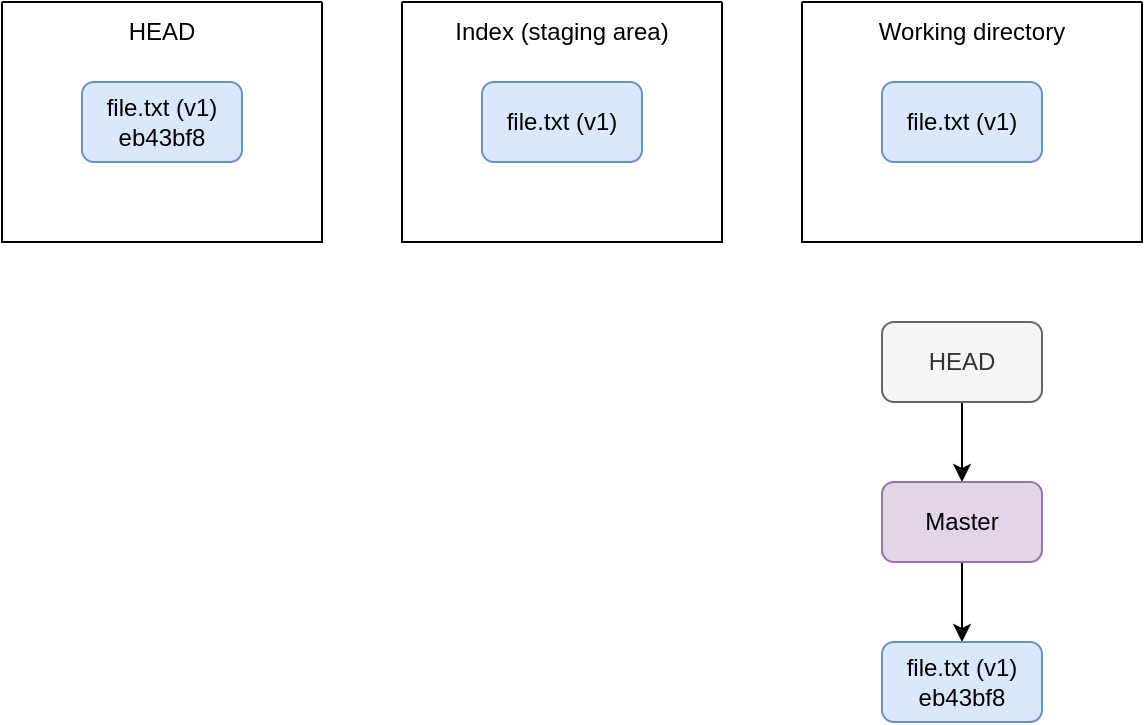 <mxfile version="24.2.5" type="device">
  <diagram id="0Dm5w2m5YU30e-U3Iji7" name="Page-1">
    <mxGraphModel dx="882" dy="578" grid="1" gridSize="10" guides="1" tooltips="1" connect="1" arrows="1" fold="1" page="1" pageScale="1" pageWidth="850" pageHeight="1100" math="0" shadow="0">
      <root>
        <mxCell id="0" />
        <mxCell id="1" parent="0" />
        <mxCell id="YDy96Od6qkfJMvFy68V8-6" value="" style="swimlane;startSize=0;" parent="1" vertex="1">
          <mxGeometry x="40" y="40" width="160" height="120" as="geometry" />
        </mxCell>
        <mxCell id="YDy96Od6qkfJMvFy68V8-7" value="file.txt (v1) eb43bf8" style="rounded=1;whiteSpace=wrap;html=1;fillColor=#dae8fc;strokeColor=#6c8ebf;" parent="YDy96Od6qkfJMvFy68V8-6" vertex="1">
          <mxGeometry x="40" y="40" width="80" height="40" as="geometry" />
        </mxCell>
        <mxCell id="arouEbyd1-Xmre0_9hVQ-3" value="HEAD" style="text;html=1;align=center;verticalAlign=middle;whiteSpace=wrap;rounded=0;" parent="YDy96Od6qkfJMvFy68V8-6" vertex="1">
          <mxGeometry width="160" height="30" as="geometry" />
        </mxCell>
        <mxCell id="YDy96Od6qkfJMvFy68V8-8" value="" style="swimlane;startSize=0;" parent="1" vertex="1">
          <mxGeometry x="240" y="40" width="160" height="120" as="geometry" />
        </mxCell>
        <mxCell id="YDy96Od6qkfJMvFy68V8-9" value="file.txt (v1&lt;span style=&quot;background-color: initial;&quot;&gt;)&lt;/span&gt;" style="rounded=1;whiteSpace=wrap;html=1;fillColor=#dae8fc;strokeColor=#6c8ebf;" parent="YDy96Od6qkfJMvFy68V8-8" vertex="1">
          <mxGeometry x="40" y="40" width="80" height="40" as="geometry" />
        </mxCell>
        <mxCell id="arouEbyd1-Xmre0_9hVQ-2" value="Index (staging area)" style="text;html=1;align=center;verticalAlign=middle;whiteSpace=wrap;rounded=0;" parent="YDy96Od6qkfJMvFy68V8-8" vertex="1">
          <mxGeometry width="160" height="30" as="geometry" />
        </mxCell>
        <mxCell id="YDy96Od6qkfJMvFy68V8-10" value="" style="swimlane;startSize=0;" parent="1" vertex="1">
          <mxGeometry x="440" y="40" width="170" height="120" as="geometry" />
        </mxCell>
        <mxCell id="YDy96Od6qkfJMvFy68V8-11" value="file.txt (v1)" style="rounded=1;whiteSpace=wrap;html=1;fillColor=#dae8fc;strokeColor=#6c8ebf;" parent="YDy96Od6qkfJMvFy68V8-10" vertex="1">
          <mxGeometry x="40" y="40" width="80" height="40" as="geometry" />
        </mxCell>
        <mxCell id="arouEbyd1-Xmre0_9hVQ-1" value="Working directory" style="text;html=1;align=center;verticalAlign=middle;whiteSpace=wrap;rounded=0;" parent="YDy96Od6qkfJMvFy68V8-10" vertex="1">
          <mxGeometry width="170" height="30" as="geometry" />
        </mxCell>
        <mxCell id="arouEbyd1-Xmre0_9hVQ-4" style="edgeStyle=orthogonalEdgeStyle;rounded=0;orthogonalLoop=1;jettySize=auto;html=1;exitX=0.5;exitY=1;exitDx=0;exitDy=0;entryX=0.5;entryY=0;entryDx=0;entryDy=0;" parent="1" source="0yJU_FA9EbvK3_0QKE8a-1" target="0yJU_FA9EbvK3_0QKE8a-2" edge="1">
          <mxGeometry relative="1" as="geometry" />
        </mxCell>
        <mxCell id="0yJU_FA9EbvK3_0QKE8a-1" value="HEAD" style="rounded=1;whiteSpace=wrap;html=1;fillColor=#f5f5f5;fontColor=#333333;strokeColor=#666666;" parent="1" vertex="1">
          <mxGeometry x="480" y="200" width="80" height="40" as="geometry" />
        </mxCell>
        <mxCell id="LvCg3WiGqbkptk_cwPvO-1" style="edgeStyle=orthogonalEdgeStyle;rounded=0;orthogonalLoop=1;jettySize=auto;html=1;exitX=0.5;exitY=1;exitDx=0;exitDy=0;entryX=0.5;entryY=0;entryDx=0;entryDy=0;" parent="1" source="0yJU_FA9EbvK3_0QKE8a-2" edge="1">
          <mxGeometry relative="1" as="geometry">
            <mxPoint x="520" y="360" as="targetPoint" />
          </mxGeometry>
        </mxCell>
        <mxCell id="0yJU_FA9EbvK3_0QKE8a-2" value="Master" style="rounded=1;whiteSpace=wrap;html=1;fillColor=#e1d5e7;strokeColor=#9673a6;" parent="1" vertex="1">
          <mxGeometry x="480" y="280" width="80" height="40" as="geometry" />
        </mxCell>
        <mxCell id="i_00syMxTDgGL3UIOVXo-1" value="file.txt (v1)&lt;div&gt;eb43bf8&lt;/div&gt;" style="rounded=1;whiteSpace=wrap;html=1;fillColor=#dae8fc;strokeColor=#6c8ebf;" parent="1" vertex="1">
          <mxGeometry x="480" y="360" width="80" height="40" as="geometry" />
        </mxCell>
      </root>
    </mxGraphModel>
  </diagram>
</mxfile>
